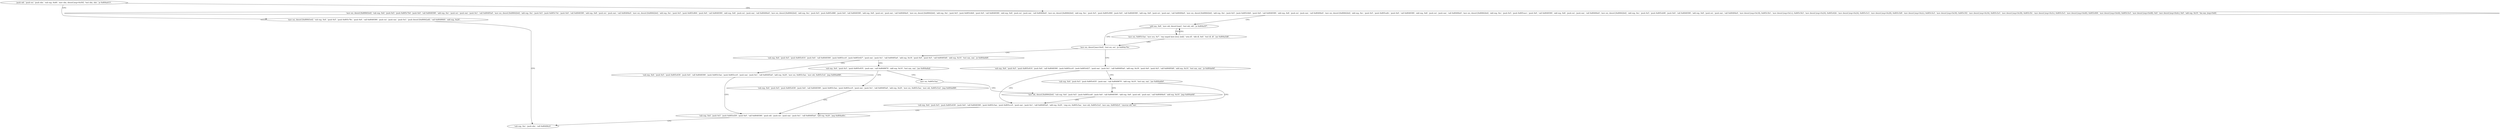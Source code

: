 digraph "func" {
"134521813" [label = "'push edi', 'push esi', 'push ebx', 'sub esp, 0x40', 'mov ebx, dword [esp+0x50]', 'test ebx, ebx', 'je 0x804a415', " ]
"134521877" [label = "'mov esi, dword [0x80643e4]', 'sub esp, 0x4', 'push 0x5', 'push 0x805c7b4', 'push 0x0', 'call 0x8049390', 'add esp, 0xc', 'push esi', 'push eax', 'push 0x1', 'call 0x80495a0', 'mov esi, dword [0x80642b4]', 'add esp, 0xc', 'push 0x5', 'push 0x805c7dc', 'push 0x0', 'call 0x8049390', 'add esp, 0x8', 'push esi', 'push eax', 'call 0x80494e0', 'mov esi, dword [0x80642b4]', 'add esp, 0xc', 'push 0x5', 'push 0x805c864', 'push 0x0', 'call 0x8049390', 'add esp, 0x8', 'push esi', 'push eax', 'call 0x80494e0', 'mov esi, dword [0x80642b4]', 'add esp, 0xc', 'push 0x5', 'push 0x805c888', 'push 0x0', 'call 0x8049390', 'add esp, 0x8', 'push esi', 'push eax', 'call 0x80494e0', 'mov esi, dword [0x80642b4]', 'add esp, 0xc', 'push 0x5', 'push 0x805c8d4', 'push 0x0', 'call 0x8049390', 'add esp, 0x8', 'push esi', 'push eax', 'call 0x80494e0', 'mov esi, dword [0x80642b4]', 'add esp, 0xc', 'push 0x5', 'push 0x805c990', 'push 0x0', 'call 0x8049390', 'add esp, 0x8', 'push esi', 'push eax', 'call 0x80494e0', 'mov esi, dword [0x80642b4]', 'add esp, 0xc', 'push 0x5', 'push 0x805c9d4', 'push 0x0', 'call 0x8049390', 'add esp, 0x8', 'push esi', 'push eax', 'call 0x80494e0', 'mov esi, dword [0x80642b4]', 'add esp, 0xc', 'push 0x5', 'push 0x805ca9c', 'push 0x0', 'call 0x8049390', 'add esp, 0x8', 'push esi', 'push eax', 'call 0x80494e0', 'mov esi, dword [0x80642b4]', 'add esp, 0xc', 'push 0x5', 'push 0x805cacc', 'push 0x0', 'call 0x8049390', 'add esp, 0x8', 'push esi', 'push eax', 'call 0x80494e0', 'mov esi, dword [0x80642b4]', 'add esp, 0xc', 'push 0x5', 'push 0x805cb08', 'push 0x0', 'call 0x8049390', 'add esp, 0x8', 'push esi', 'push eax', 'call 0x80494e0', 'mov dword [esp+0x18], 0x805c5b1', 'mov dword [esp+0x1c], 0x805c5b3', 'mov dword [esp+0x20], 0x805c62b', 'mov dword [esp+0x24], 0x805c5c3', 'mov dword [esp+0x28], 0x805c5d9', 'mov dword [esp+0x2c], 0x805c5e3', 'mov dword [esp+0x30], 0x805c5f2', 'mov dword [esp+0x34], 0x805c5e3', 'mov dword [esp+0x38], 0x805c5fc', 'mov dword [esp+0x3c], 0x805c5e3', 'mov dword [esp+0x40], 0x805c606', 'mov dword [esp+0x44], 0x805c5e3', 'mov dword [esp+0x48], 0x0', 'mov dword [esp+0x4c], 0x0', 'add esp, 0x10', 'lea eax, [esp+0x8]', " ]
"134521827" [label = "'mov esi, dword [0x80643e4]', 'sub esp, 0x4', 'push 0x5', 'push 0x805c78c', 'push 0x0', 'call 0x8049390', 'push esi', 'push eax', 'push 0x1', 'push dword [0x80642a8]', 'call 0x8049640', 'add esp, 0x20', " ]
"134522328" [label = "'add eax, 0x8', 'mov edi, dword [eax]', 'test edi, edi', 'je 0x804a5f7', " ]
"134521868" [label = "'sub esp, 0xc', 'push ebx', 'call 0x80494c0', " ]
"134522359" [label = "'mov esi, dword [eax+0x4]', 'test esi, esi', 'je 0x804a70e', " ]
"134522638" [label = "'sub esp, 0x4', 'push 0x5', 'push 0x805c610', 'push 0x0', 'call 0x8049390', 'push 0x805ccc0', 'push 0x805c627', 'push eax', 'push 0x1', 'call 0x80495a0', 'add esp, 0x18', 'push 0x0', 'push 0x5', 'call 0x80495d0', 'add esp, 0x10', 'test eax, eax', 'je 0x804a6d9', " ]
"134522370" [label = "'sub esp, 0x4', 'push 0x5', 'push 0x805c610', 'push 0x0', 'call 0x8049390', 'push 0x805ccc0', 'push 0x805c627', 'push eax', 'push 0x1', 'call 0x80495a0', 'add esp, 0x18', 'push 0x0', 'push 0x5', 'call 0x80495d0', 'add esp, 0x10', 'test eax, eax', 'je 0x804a64f', " ]
"134522337" [label = "'mov esi, 0x805c5aa', 'mov ecx, 0x7', 'rep cmpsb byte [esi], [edi]', 'seta dl', 'sbb dl, 0x0', 'test dl, dl', 'jne 0x804a5d8', " ]
"134522585" [label = "'sub esp, 0x4', 'push 0x5', 'push 0x805c639', 'push 0x0', 'call 0x8049390', 'push 0x805c5aa', 'push 0x805ccc0', 'push eax', 'push 0x1', 'call 0x80495a0', 'add esp, 0x20', 'mov esi, 0x805c5aa', 'mov edi, 0x805c5cd', 'jmp 0x804a688', " ]
"134522692" [label = "'sub esp, 0x4', 'push 0x3', 'push 0x805c635', 'push eax', 'call 0x8049670', 'add esp, 0x10', 'test eax, eax', 'jne 0x804a6ab', " ]
"134522447" [label = "'sub esp, 0x4', 'push 0x5', 'push 0x805c639', 'push 0x0', 'call 0x8049390', 'push 0x805c5aa', 'push 0x805ccc0', 'push eax', 'push 0x1', 'call 0x80495a0', 'add esp, 0x20', 'cmp esi, 0x805c5aa', 'mov edi, 0x805c5cd', 'mov eax, 0x805d2cf', 'cmovne edi, eax', " ]
"134522424" [label = "'sub esp, 0x4', 'push 0x3', 'push 0x805c635', 'push eax', 'call 0x8049670', 'add esp, 0x10', 'test eax, eax', 'jne 0x804a6b0', " ]
"134522504" [label = "'sub esp, 0x4', 'push 0x5', 'push 0x805cd30', 'push 0x0', 'call 0x8049390', 'push edi', 'push esi', 'push eax', 'push 0x1', 'call 0x80495a0', 'add esp, 0x20', 'jmp 0x804a40c', " ]
"134522539" [label = "'mov esi, 0x805c5aa', " ]
"134522719" [label = "'sub esp, 0x4', 'push 0x5', 'push 0x805c639', 'push 0x0', 'call 0x8049390', 'push 0x805c5aa', 'push 0x805ccc0', 'push eax', 'push 0x1', 'call 0x80495a0', 'add esp, 0x20', 'mov esi, 0x805c5aa', 'mov edi, 0x805c5cd', 'jmp 0x804a688', " ]
"134522544" [label = "'mov edi, dword [0x80642b4]', 'sub esp, 0x4', 'push 0x5', 'push 0x805cce8', 'push 0x0', 'call 0x8049390', 'add esp, 0x8', 'push edi', 'push eax', 'call 0x80494e0', 'add esp, 0x10', 'jmp 0x804a64f', " ]
"134521813" -> "134521877" [ label = "CFG" ]
"134521813" -> "134521827" [ label = "CFG" ]
"134521877" -> "134522328" [ label = "CFG" ]
"134521827" -> "134521868" [ label = "CFG" ]
"134522328" -> "134522359" [ label = "CFG" ]
"134522328" -> "134522337" [ label = "CFG" ]
"134522359" -> "134522638" [ label = "CFG" ]
"134522359" -> "134522370" [ label = "CFG" ]
"134522638" -> "134522585" [ label = "CFG" ]
"134522638" -> "134522692" [ label = "CFG" ]
"134522370" -> "134522447" [ label = "CFG" ]
"134522370" -> "134522424" [ label = "CFG" ]
"134522337" -> "134522328" [ label = "CFG" ]
"134522337" -> "134522359" [ label = "CFG" ]
"134522585" -> "134522504" [ label = "CFG" ]
"134522692" -> "134522539" [ label = "CFG" ]
"134522692" -> "134522719" [ label = "CFG" ]
"134522447" -> "134522504" [ label = "CFG" ]
"134522424" -> "134522544" [ label = "CFG" ]
"134522424" -> "134522447" [ label = "CFG" ]
"134522504" -> "134521868" [ label = "CFG" ]
"134522539" -> "134522544" [ label = "CFG" ]
"134522719" -> "134522504" [ label = "CFG" ]
"134522544" -> "134522447" [ label = "CFG" ]
}
